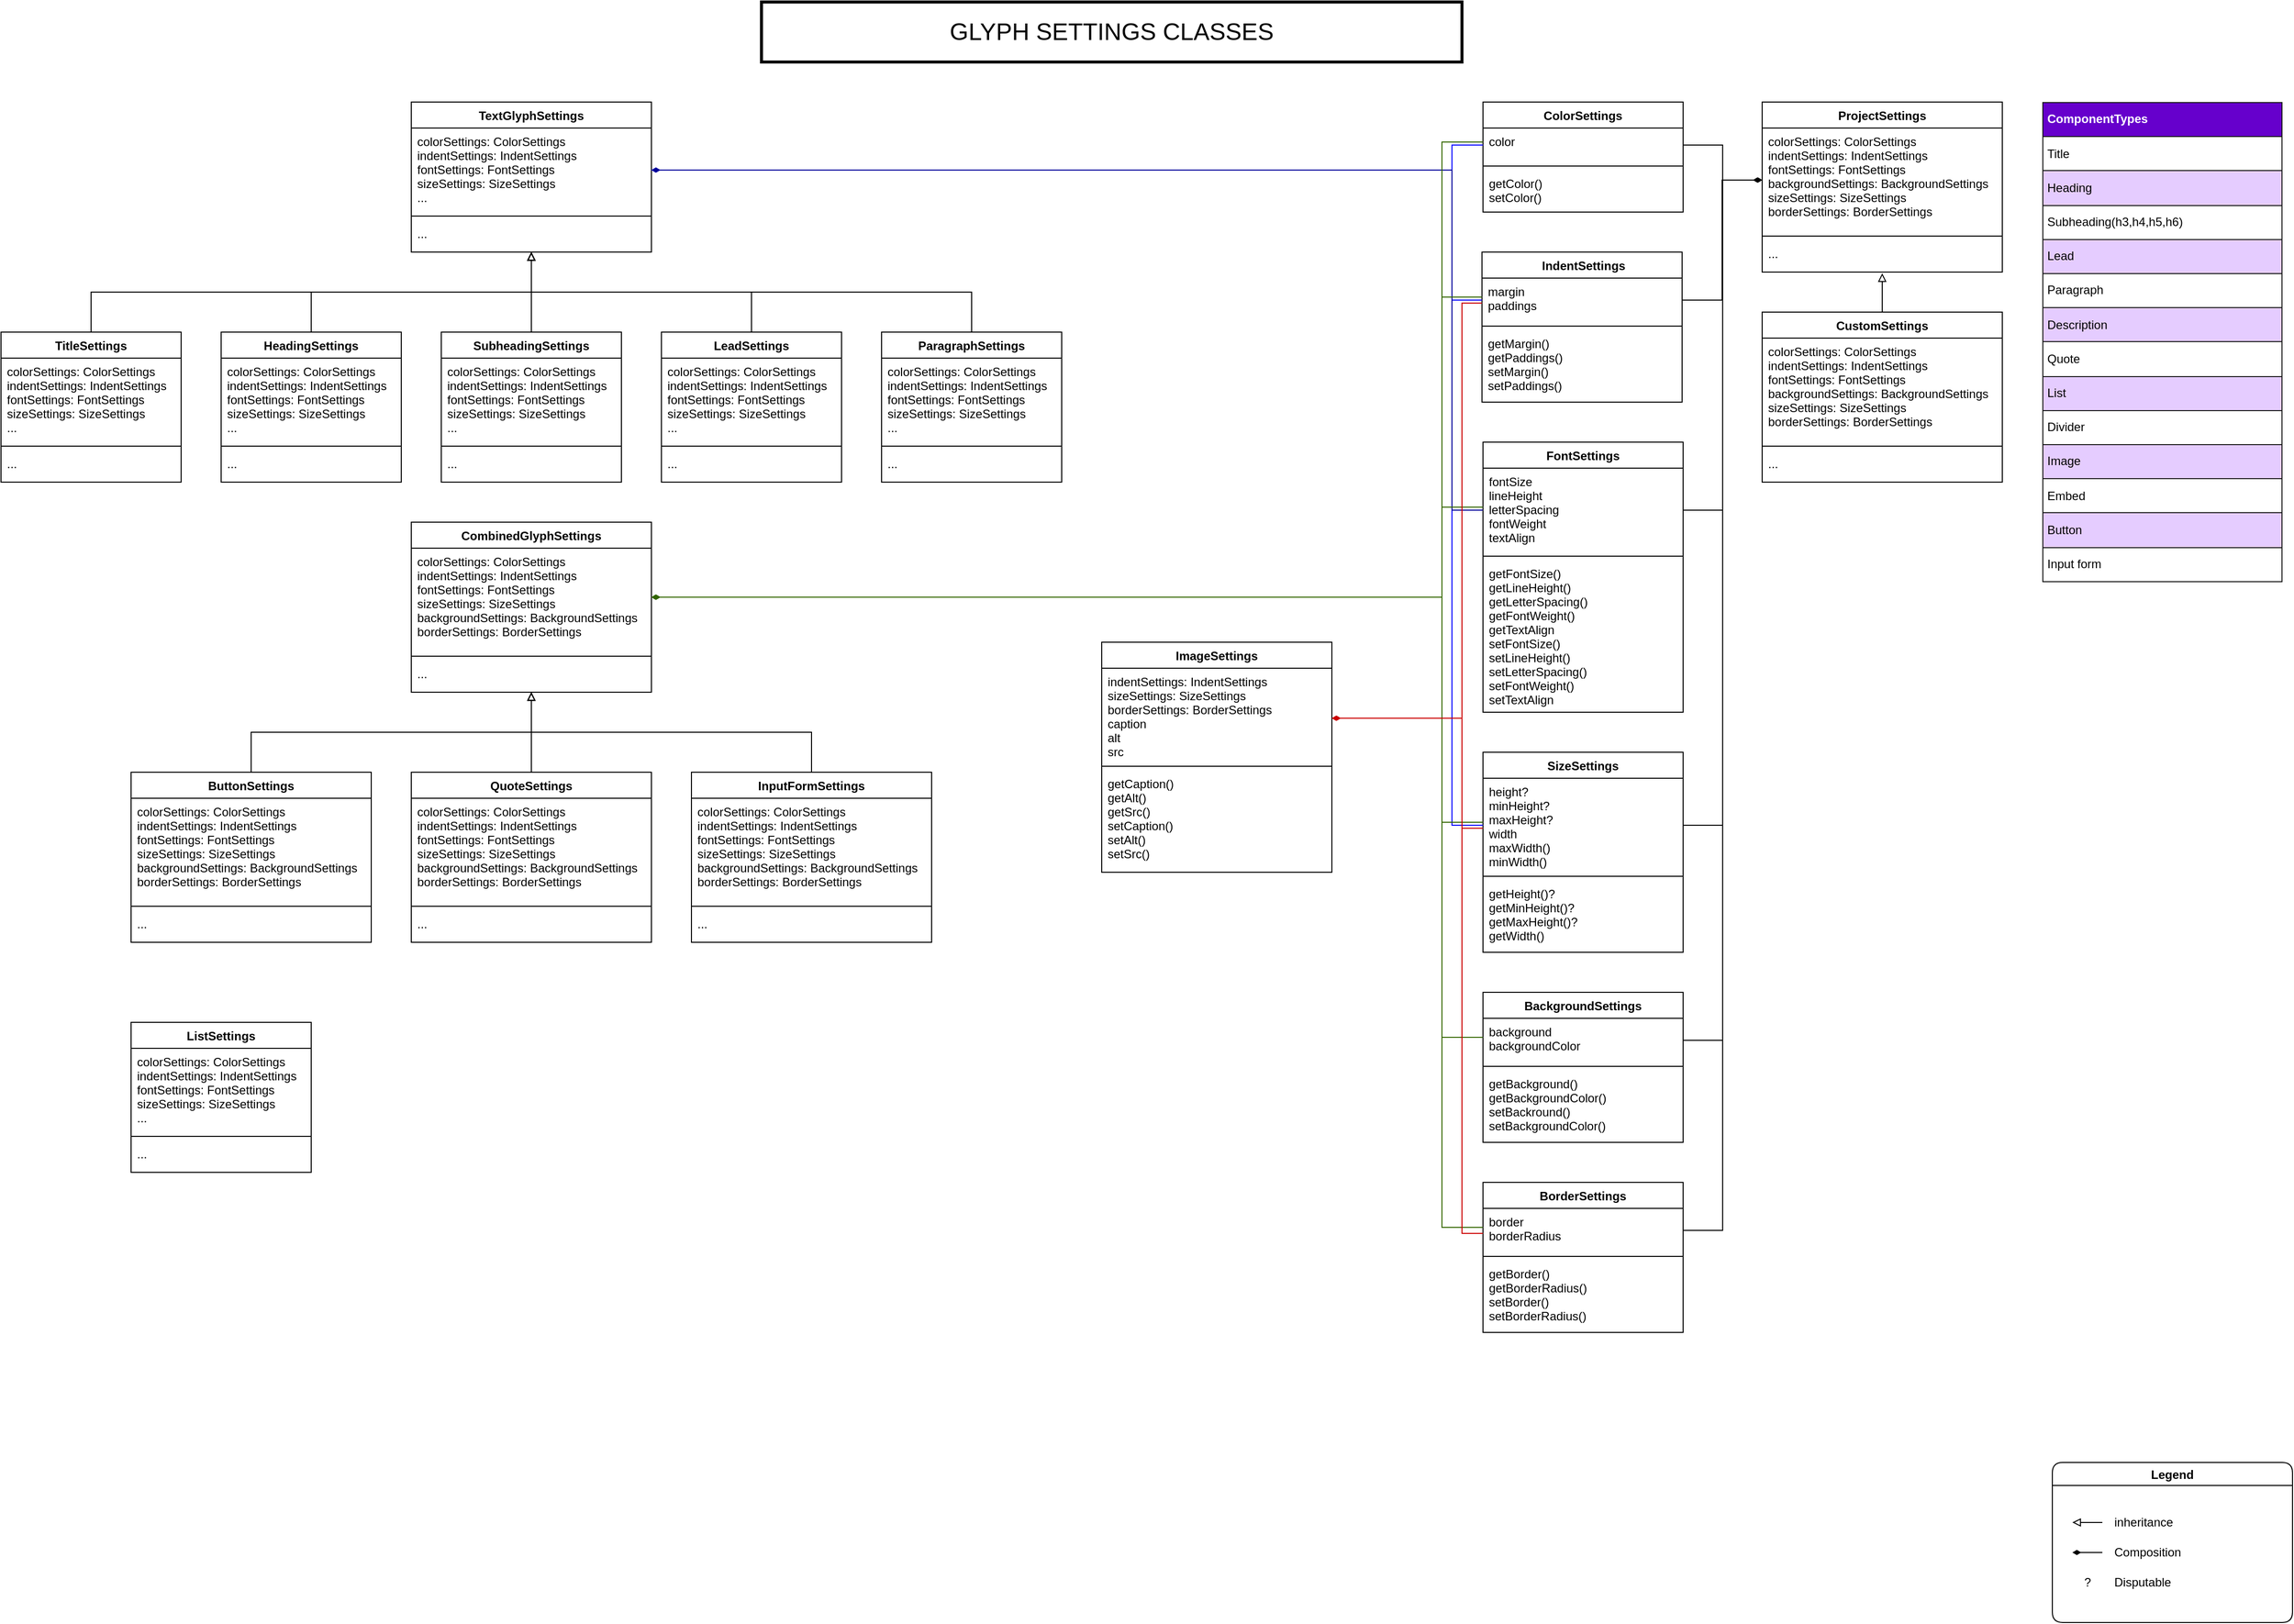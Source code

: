 <mxfile version="16.4.3" type="github" pages="2">
  <diagram id="UhGdTRR8SlhTP3d6VNUI" name="Page-1">
    <mxGraphModel dx="3169" dy="1764" grid="1" gridSize="10" guides="1" tooltips="1" connect="1" arrows="1" fold="1" page="1" pageScale="1" pageWidth="2336" pageHeight="1654" background="none" math="0" shadow="0">
      <root>
        <mxCell id="0" />
        <mxCell id="1" parent="0" />
        <mxCell id="RT_vrtGyYzo0KyHQsd38-3" value=" IndentSettings" style="swimlane;fontStyle=1;align=center;verticalAlign=top;childLayout=stackLayout;horizontal=1;startSize=26;horizontalStack=0;resizeParent=1;resizeParentMax=0;resizeLast=0;collapsible=1;marginBottom=0;" parent="1" vertex="1">
          <mxGeometry x="1510" y="270" width="200" height="150" as="geometry" />
        </mxCell>
        <mxCell id="RT_vrtGyYzo0KyHQsd38-4" value="margin &#xa;paddings" style="text;strokeColor=none;fillColor=none;align=left;verticalAlign=top;spacingLeft=4;spacingRight=4;overflow=hidden;rotatable=0;points=[[0,0.5],[1,0.5]];portConstraint=eastwest;fontStyle=0" parent="RT_vrtGyYzo0KyHQsd38-3" vertex="1">
          <mxGeometry y="26" width="200" height="44" as="geometry" />
        </mxCell>
        <mxCell id="RT_vrtGyYzo0KyHQsd38-5" value="" style="line;strokeWidth=1;fillColor=none;align=left;verticalAlign=middle;spacingTop=-1;spacingLeft=3;spacingRight=3;rotatable=0;labelPosition=right;points=[];portConstraint=eastwest;" parent="RT_vrtGyYzo0KyHQsd38-3" vertex="1">
          <mxGeometry y="70" width="200" height="8" as="geometry" />
        </mxCell>
        <mxCell id="RT_vrtGyYzo0KyHQsd38-6" value="getMargin()&#xa;getPaddings()&#xa;setMargin()&#xa;setPaddings()" style="text;strokeColor=none;fillColor=none;align=left;verticalAlign=top;spacingLeft=4;spacingRight=4;overflow=hidden;rotatable=0;points=[[0,0.5],[1,0.5]];portConstraint=eastwest;" parent="RT_vrtGyYzo0KyHQsd38-3" vertex="1">
          <mxGeometry y="78" width="200" height="72" as="geometry" />
        </mxCell>
        <mxCell id="RT_vrtGyYzo0KyHQsd38-8" value="FontSettings" style="swimlane;fontStyle=1;align=center;verticalAlign=top;childLayout=stackLayout;horizontal=1;startSize=26;horizontalStack=0;resizeParent=1;resizeParentMax=0;resizeLast=0;collapsible=1;marginBottom=0;" parent="1" vertex="1">
          <mxGeometry x="1511" y="460" width="200" height="270" as="geometry" />
        </mxCell>
        <mxCell id="RT_vrtGyYzo0KyHQsd38-9" value="fontSize&#xa;lineHeight&#xa;letterSpacing&#xa;fontWeight&#xa;textAlign&#xa;" style="text;strokeColor=none;fillColor=none;align=left;verticalAlign=top;spacingLeft=4;spacingRight=4;overflow=hidden;rotatable=0;points=[[0,0.5],[1,0.5]];portConstraint=eastwest;fontStyle=0" parent="RT_vrtGyYzo0KyHQsd38-8" vertex="1">
          <mxGeometry y="26" width="200" height="84" as="geometry" />
        </mxCell>
        <mxCell id="RT_vrtGyYzo0KyHQsd38-10" value="" style="line;strokeWidth=1;fillColor=none;align=left;verticalAlign=middle;spacingTop=-1;spacingLeft=3;spacingRight=3;rotatable=0;labelPosition=right;points=[];portConstraint=eastwest;" parent="RT_vrtGyYzo0KyHQsd38-8" vertex="1">
          <mxGeometry y="110" width="200" height="8" as="geometry" />
        </mxCell>
        <mxCell id="RT_vrtGyYzo0KyHQsd38-11" value="getFontSize()&#xa;getLineHeight()&#xa;getLetterSpacing()&#xa;getFontWeight()&#xa;getTextAlign&#xa;setFontSize()&#xa;setLineHeight()&#xa;setLetterSpacing()&#xa;setFontWeight()&#xa;setTextAlign&#xa;" style="text;strokeColor=none;fillColor=none;align=left;verticalAlign=top;spacingLeft=4;spacingRight=4;overflow=hidden;rotatable=0;points=[[0,0.5],[1,0.5]];portConstraint=eastwest;" parent="RT_vrtGyYzo0KyHQsd38-8" vertex="1">
          <mxGeometry y="118" width="200" height="152" as="geometry" />
        </mxCell>
        <mxCell id="RT_vrtGyYzo0KyHQsd38-13" value="BorderSettings" style="swimlane;fontStyle=1;align=center;verticalAlign=top;childLayout=stackLayout;horizontal=1;startSize=26;horizontalStack=0;resizeParent=1;resizeParentMax=0;resizeLast=0;collapsible=1;marginBottom=0;" parent="1" vertex="1">
          <mxGeometry x="1511" y="1200" width="200" height="150" as="geometry" />
        </mxCell>
        <mxCell id="RT_vrtGyYzo0KyHQsd38-14" value="border&#xa;borderRadius" style="text;strokeColor=none;fillColor=none;align=left;verticalAlign=top;spacingLeft=4;spacingRight=4;overflow=hidden;rotatable=0;points=[[0,0.5],[1,0.5]];portConstraint=eastwest;fontStyle=0" parent="RT_vrtGyYzo0KyHQsd38-13" vertex="1">
          <mxGeometry y="26" width="200" height="44" as="geometry" />
        </mxCell>
        <mxCell id="RT_vrtGyYzo0KyHQsd38-15" value="" style="line;strokeWidth=1;fillColor=none;align=left;verticalAlign=middle;spacingTop=-1;spacingLeft=3;spacingRight=3;rotatable=0;labelPosition=right;points=[];portConstraint=eastwest;" parent="RT_vrtGyYzo0KyHQsd38-13" vertex="1">
          <mxGeometry y="70" width="200" height="8" as="geometry" />
        </mxCell>
        <mxCell id="RT_vrtGyYzo0KyHQsd38-16" value="getBorder()&#xa;getBorderRadius()&#xa;setBorder()&#xa;setBorderRadius()&#xa;" style="text;strokeColor=none;fillColor=none;align=left;verticalAlign=top;spacingLeft=4;spacingRight=4;overflow=hidden;rotatable=0;points=[[0,0.5],[1,0.5]];portConstraint=eastwest;fontStyle=0" parent="RT_vrtGyYzo0KyHQsd38-13" vertex="1">
          <mxGeometry y="78" width="200" height="72" as="geometry" />
        </mxCell>
        <mxCell id="RT_vrtGyYzo0KyHQsd38-17" value="GLYPH SETTINGS CLASSES" style="text;html=1;align=center;verticalAlign=middle;whiteSpace=wrap;rounded=0;strokeWidth=3;fontSize=24;fillColor=default;strokeColor=default;" parent="1" vertex="1">
          <mxGeometry x="790" y="20" width="700" height="60" as="geometry" />
        </mxCell>
        <mxCell id="-qFf4FIXOs7EhInDFWWg-113" style="edgeStyle=orthogonalEdgeStyle;rounded=0;orthogonalLoop=1;jettySize=auto;html=1;entryX=0.5;entryY=0;entryDx=0;entryDy=0;startArrow=block;startFill=0;endArrow=none;endFill=0;strokeColor=#000000;" parent="1" source="RT_vrtGyYzo0KyHQsd38-18" target="-qFf4FIXOs7EhInDFWWg-105" edge="1">
          <mxGeometry relative="1" as="geometry">
            <Array as="points">
              <mxPoint x="560" y="750" />
              <mxPoint x="280" y="750" />
            </Array>
          </mxGeometry>
        </mxCell>
        <mxCell id="-qFf4FIXOs7EhInDFWWg-114" style="edgeStyle=orthogonalEdgeStyle;rounded=0;orthogonalLoop=1;jettySize=auto;html=1;entryX=0.5;entryY=0;entryDx=0;entryDy=0;startArrow=block;startFill=0;endArrow=none;endFill=0;strokeColor=#000000;" parent="1" source="RT_vrtGyYzo0KyHQsd38-18" target="-qFf4FIXOs7EhInDFWWg-109" edge="1">
          <mxGeometry relative="1" as="geometry">
            <Array as="points">
              <mxPoint x="560" y="780" />
            </Array>
          </mxGeometry>
        </mxCell>
        <mxCell id="-qFf4FIXOs7EhInDFWWg-126" style="edgeStyle=orthogonalEdgeStyle;rounded=0;orthogonalLoop=1;jettySize=auto;html=1;entryX=0.5;entryY=0;entryDx=0;entryDy=0;startArrow=block;startFill=0;endArrow=none;endFill=0;strokeColor=#000000;" parent="1" source="RT_vrtGyYzo0KyHQsd38-18" target="-qFf4FIXOs7EhInDFWWg-121" edge="1">
          <mxGeometry relative="1" as="geometry">
            <Array as="points">
              <mxPoint x="560" y="750" />
              <mxPoint x="840" y="750" />
            </Array>
          </mxGeometry>
        </mxCell>
        <mxCell id="RT_vrtGyYzo0KyHQsd38-18" value="CombinedGlyphSettings" style="swimlane;fontStyle=1;align=center;verticalAlign=top;childLayout=stackLayout;horizontal=1;startSize=26;horizontalStack=0;resizeParent=1;resizeParentMax=0;resizeLast=0;collapsible=1;marginBottom=0;" parent="1" vertex="1">
          <mxGeometry x="440" y="540" width="240" height="170" as="geometry" />
        </mxCell>
        <mxCell id="RT_vrtGyYzo0KyHQsd38-19" value="colorSettings: ColorSettings&#xa;indentSettings: IndentSettings&#xa;fontSettings: FontSettings&#xa;sizeSettings: SizeSettings&#xa;backgroundSettings: BackgroundSettings&#xa;borderSettings: BorderSettings" style="text;strokeColor=none;fillColor=none;align=left;verticalAlign=top;spacingLeft=4;spacingRight=4;overflow=hidden;rotatable=0;points=[[0,0.5],[1,0.5]];portConstraint=eastwest;fontStyle=0" parent="RT_vrtGyYzo0KyHQsd38-18" vertex="1">
          <mxGeometry y="26" width="240" height="104" as="geometry" />
        </mxCell>
        <mxCell id="RT_vrtGyYzo0KyHQsd38-20" value="" style="line;strokeWidth=1;fillColor=none;align=left;verticalAlign=middle;spacingTop=-1;spacingLeft=3;spacingRight=3;rotatable=0;labelPosition=right;points=[];portConstraint=eastwest;" parent="RT_vrtGyYzo0KyHQsd38-18" vertex="1">
          <mxGeometry y="130" width="240" height="8" as="geometry" />
        </mxCell>
        <mxCell id="RT_vrtGyYzo0KyHQsd38-21" value="..." style="text;strokeColor=none;fillColor=none;align=left;verticalAlign=top;spacingLeft=4;spacingRight=4;overflow=hidden;rotatable=0;points=[[0,0.5],[1,0.5]];portConstraint=eastwest;fontStyle=0" parent="RT_vrtGyYzo0KyHQsd38-18" vertex="1">
          <mxGeometry y="138" width="240" height="32" as="geometry" />
        </mxCell>
        <mxCell id="IYxpVepuhbEYIuZDDsvg-1" value="SizeSettings" style="swimlane;fontStyle=1;align=center;verticalAlign=top;childLayout=stackLayout;horizontal=1;startSize=26;horizontalStack=0;resizeParent=1;resizeParentMax=0;resizeLast=0;collapsible=1;marginBottom=0;" parent="1" vertex="1">
          <mxGeometry x="1511" y="770" width="200" height="200" as="geometry" />
        </mxCell>
        <mxCell id="IYxpVepuhbEYIuZDDsvg-2" value="height?&#xa;minHeight?&#xa;maxHeight?&#xa;width&#xa;maxWidth()&#xa;minWidth()" style="text;strokeColor=none;fillColor=none;align=left;verticalAlign=top;spacingLeft=4;spacingRight=4;overflow=hidden;rotatable=0;points=[[0,0.5],[1,0.5]];portConstraint=eastwest;fontStyle=0" parent="IYxpVepuhbEYIuZDDsvg-1" vertex="1">
          <mxGeometry y="26" width="200" height="94" as="geometry" />
        </mxCell>
        <mxCell id="IYxpVepuhbEYIuZDDsvg-3" value="" style="line;strokeWidth=1;fillColor=none;align=left;verticalAlign=middle;spacingTop=-1;spacingLeft=3;spacingRight=3;rotatable=0;labelPosition=right;points=[];portConstraint=eastwest;" parent="IYxpVepuhbEYIuZDDsvg-1" vertex="1">
          <mxGeometry y="120" width="200" height="8" as="geometry" />
        </mxCell>
        <mxCell id="IYxpVepuhbEYIuZDDsvg-4" value="getHeight()?&#xa;getMinHeight()?&#xa;getMaxHeight()?&#xa;getWidth()&#xa;" style="text;strokeColor=none;fillColor=none;align=left;verticalAlign=top;spacingLeft=4;spacingRight=4;overflow=hidden;rotatable=0;points=[[0,0.5],[1,0.5]];portConstraint=eastwest;" parent="IYxpVepuhbEYIuZDDsvg-1" vertex="1">
          <mxGeometry y="128" width="200" height="72" as="geometry" />
        </mxCell>
        <mxCell id="IYxpVepuhbEYIuZDDsvg-7" value="BackgroundSettings" style="swimlane;fontStyle=1;align=center;verticalAlign=top;childLayout=stackLayout;horizontal=1;startSize=26;horizontalStack=0;resizeParent=1;resizeParentMax=0;resizeLast=0;collapsible=1;marginBottom=0;" parent="1" vertex="1">
          <mxGeometry x="1511" y="1010" width="200" height="150" as="geometry" />
        </mxCell>
        <mxCell id="IYxpVepuhbEYIuZDDsvg-8" value="background&#xa;backgroundColor" style="text;strokeColor=none;fillColor=none;align=left;verticalAlign=top;spacingLeft=4;spacingRight=4;overflow=hidden;rotatable=0;points=[[0,0.5],[1,0.5]];portConstraint=eastwest;fontStyle=0" parent="IYxpVepuhbEYIuZDDsvg-7" vertex="1">
          <mxGeometry y="26" width="200" height="44" as="geometry" />
        </mxCell>
        <mxCell id="IYxpVepuhbEYIuZDDsvg-9" value="" style="line;strokeWidth=1;fillColor=none;align=left;verticalAlign=middle;spacingTop=-1;spacingLeft=3;spacingRight=3;rotatable=0;labelPosition=right;points=[];portConstraint=eastwest;" parent="IYxpVepuhbEYIuZDDsvg-7" vertex="1">
          <mxGeometry y="70" width="200" height="8" as="geometry" />
        </mxCell>
        <mxCell id="IYxpVepuhbEYIuZDDsvg-10" value="getBackground()&#xa;getBackgroundColor()&#xa;setBackround()&#xa;setBackgroundColor()" style="text;strokeColor=none;fillColor=none;align=left;verticalAlign=top;spacingLeft=4;spacingRight=4;overflow=hidden;rotatable=0;points=[[0,0.5],[1,0.5]];portConstraint=eastwest;fontStyle=0" parent="IYxpVepuhbEYIuZDDsvg-7" vertex="1">
          <mxGeometry y="78" width="200" height="72" as="geometry" />
        </mxCell>
        <mxCell id="-qFf4FIXOs7EhInDFWWg-87" style="edgeStyle=orthogonalEdgeStyle;rounded=0;orthogonalLoop=1;jettySize=auto;html=1;entryX=0.5;entryY=0;entryDx=0;entryDy=0;startArrow=block;startFill=0;endArrow=none;endFill=0;strokeColor=#000000;" parent="1" source="IYxpVepuhbEYIuZDDsvg-13" target="-qFf4FIXOs7EhInDFWWg-76" edge="1">
          <mxGeometry relative="1" as="geometry">
            <Array as="points">
              <mxPoint x="560" y="310" />
              <mxPoint x="120" y="310" />
            </Array>
          </mxGeometry>
        </mxCell>
        <mxCell id="-qFf4FIXOs7EhInDFWWg-94" style="edgeStyle=orthogonalEdgeStyle;rounded=0;orthogonalLoop=1;jettySize=auto;html=1;entryX=0.5;entryY=0;entryDx=0;entryDy=0;startArrow=block;startFill=0;endArrow=none;endFill=0;strokeColor=#000000;" parent="1" source="IYxpVepuhbEYIuZDDsvg-13" target="-qFf4FIXOs7EhInDFWWg-89" edge="1">
          <mxGeometry relative="1" as="geometry">
            <Array as="points">
              <mxPoint x="560" y="300" />
              <mxPoint x="560" y="300" />
            </Array>
          </mxGeometry>
        </mxCell>
        <mxCell id="-qFf4FIXOs7EhInDFWWg-99" style="edgeStyle=orthogonalEdgeStyle;rounded=0;orthogonalLoop=1;jettySize=auto;html=1;entryX=0.5;entryY=0;entryDx=0;entryDy=0;startArrow=block;startFill=0;endArrow=none;endFill=0;strokeColor=#000000;" parent="1" source="IYxpVepuhbEYIuZDDsvg-13" target="-qFf4FIXOs7EhInDFWWg-95" edge="1">
          <mxGeometry relative="1" as="geometry">
            <Array as="points">
              <mxPoint x="560" y="310" />
              <mxPoint x="780" y="310" />
            </Array>
          </mxGeometry>
        </mxCell>
        <mxCell id="-qFf4FIXOs7EhInDFWWg-104" style="edgeStyle=orthogonalEdgeStyle;rounded=0;orthogonalLoop=1;jettySize=auto;html=1;entryX=0.5;entryY=0;entryDx=0;entryDy=0;startArrow=block;startFill=0;endArrow=none;endFill=0;strokeColor=#000000;" parent="1" source="IYxpVepuhbEYIuZDDsvg-13" target="-qFf4FIXOs7EhInDFWWg-100" edge="1">
          <mxGeometry relative="1" as="geometry">
            <Array as="points">
              <mxPoint x="560" y="310" />
              <mxPoint x="1000" y="310" />
            </Array>
          </mxGeometry>
        </mxCell>
        <mxCell id="IYxpVepuhbEYIuZDDsvg-13" value="TextGlyphSettings" style="swimlane;fontStyle=1;align=center;verticalAlign=top;childLayout=stackLayout;horizontal=1;startSize=26;horizontalStack=0;resizeParent=1;resizeParentMax=0;resizeLast=0;collapsible=1;marginBottom=0;" parent="1" vertex="1">
          <mxGeometry x="440" y="120" width="240" height="150" as="geometry" />
        </mxCell>
        <mxCell id="IYxpVepuhbEYIuZDDsvg-14" value="colorSettings: ColorSettings&#xa;indentSettings: IndentSettings&#xa;fontSettings: FontSettings&#xa;sizeSettings: SizeSettings&#xa;..." style="text;strokeColor=none;fillColor=none;align=left;verticalAlign=top;spacingLeft=4;spacingRight=4;overflow=hidden;rotatable=0;points=[[0,0.5],[1,0.5]];portConstraint=eastwest;fontStyle=0" parent="IYxpVepuhbEYIuZDDsvg-13" vertex="1">
          <mxGeometry y="26" width="240" height="84" as="geometry" />
        </mxCell>
        <mxCell id="IYxpVepuhbEYIuZDDsvg-15" value="" style="line;strokeWidth=1;fillColor=none;align=left;verticalAlign=middle;spacingTop=-1;spacingLeft=3;spacingRight=3;rotatable=0;labelPosition=right;points=[];portConstraint=eastwest;" parent="IYxpVepuhbEYIuZDDsvg-13" vertex="1">
          <mxGeometry y="110" width="240" height="8" as="geometry" />
        </mxCell>
        <mxCell id="IYxpVepuhbEYIuZDDsvg-16" value="..." style="text;strokeColor=none;fillColor=none;align=left;verticalAlign=top;spacingLeft=4;spacingRight=4;overflow=hidden;rotatable=0;points=[[0,0.5],[1,0.5]];portConstraint=eastwest;fontStyle=0" parent="IYxpVepuhbEYIuZDDsvg-13" vertex="1">
          <mxGeometry y="118" width="240" height="32" as="geometry" />
        </mxCell>
        <mxCell id="-qFf4FIXOs7EhInDFWWg-1" value="ProjectSettings" style="swimlane;fontStyle=1;align=center;verticalAlign=top;childLayout=stackLayout;horizontal=1;startSize=26;horizontalStack=0;resizeParent=1;resizeParentMax=0;resizeLast=0;collapsible=1;marginBottom=0;" parent="1" vertex="1">
          <mxGeometry x="1790" y="120" width="240" height="170" as="geometry" />
        </mxCell>
        <mxCell id="-qFf4FIXOs7EhInDFWWg-2" value="colorSettings: ColorSettings&#xa;indentSettings: IndentSettings&#xa;fontSettings: FontSettings&#xa;backgroundSettings: BackgroundSettings&#xa;sizeSettings: SizeSettings&#xa;borderSettings: BorderSettings" style="text;strokeColor=none;fillColor=none;align=left;verticalAlign=top;spacingLeft=4;spacingRight=4;overflow=hidden;rotatable=0;points=[[0,0.5],[1,0.5]];portConstraint=eastwest;fontStyle=0" parent="-qFf4FIXOs7EhInDFWWg-1" vertex="1">
          <mxGeometry y="26" width="240" height="104" as="geometry" />
        </mxCell>
        <mxCell id="-qFf4FIXOs7EhInDFWWg-3" value="" style="line;strokeWidth=1;fillColor=none;align=left;verticalAlign=middle;spacingTop=-1;spacingLeft=3;spacingRight=3;rotatable=0;labelPosition=right;points=[];portConstraint=eastwest;" parent="-qFf4FIXOs7EhInDFWWg-1" vertex="1">
          <mxGeometry y="130" width="240" height="8" as="geometry" />
        </mxCell>
        <mxCell id="-qFf4FIXOs7EhInDFWWg-4" value="..." style="text;strokeColor=none;fillColor=none;align=left;verticalAlign=top;spacingLeft=4;spacingRight=4;overflow=hidden;rotatable=0;points=[[0,0.5],[1,0.5]];portConstraint=eastwest;" parent="-qFf4FIXOs7EhInDFWWg-1" vertex="1">
          <mxGeometry y="138" width="240" height="32" as="geometry" />
        </mxCell>
        <mxCell id="-qFf4FIXOs7EhInDFWWg-5" value="ColorSettings" style="swimlane;fontStyle=1;align=center;verticalAlign=top;childLayout=stackLayout;horizontal=1;startSize=26;horizontalStack=0;resizeParent=1;resizeParentMax=0;resizeLast=0;collapsible=1;marginBottom=0;" parent="1" vertex="1">
          <mxGeometry x="1511" y="120" width="200" height="110" as="geometry" />
        </mxCell>
        <mxCell id="-qFf4FIXOs7EhInDFWWg-6" value="color&#xa;" style="text;strokeColor=none;fillColor=none;align=left;verticalAlign=top;spacingLeft=4;spacingRight=4;overflow=hidden;rotatable=0;points=[[0,0.5],[1,0.5]];portConstraint=eastwest;fontStyle=0" parent="-qFf4FIXOs7EhInDFWWg-5" vertex="1">
          <mxGeometry y="26" width="200" height="34" as="geometry" />
        </mxCell>
        <mxCell id="-qFf4FIXOs7EhInDFWWg-7" value="" style="line;strokeWidth=1;fillColor=none;align=left;verticalAlign=middle;spacingTop=-1;spacingLeft=3;spacingRight=3;rotatable=0;labelPosition=right;points=[];portConstraint=eastwest;" parent="-qFf4FIXOs7EhInDFWWg-5" vertex="1">
          <mxGeometry y="60" width="200" height="8" as="geometry" />
        </mxCell>
        <mxCell id="-qFf4FIXOs7EhInDFWWg-8" value="getColor()&#xa;setColor()" style="text;strokeColor=none;fillColor=none;align=left;verticalAlign=top;spacingLeft=4;spacingRight=4;overflow=hidden;rotatable=0;points=[[0,0.5],[1,0.5]];portConstraint=eastwest;" parent="-qFf4FIXOs7EhInDFWWg-5" vertex="1">
          <mxGeometry y="68" width="200" height="42" as="geometry" />
        </mxCell>
        <mxCell id="-qFf4FIXOs7EhInDFWWg-17" style="edgeStyle=orthogonalEdgeStyle;rounded=0;orthogonalLoop=1;jettySize=auto;html=1;exitX=0.5;exitY=0;exitDx=0;exitDy=0;entryX=0.5;entryY=1.038;entryDx=0;entryDy=0;entryPerimeter=0;endArrow=block;endFill=0;" parent="1" source="-qFf4FIXOs7EhInDFWWg-13" target="-qFf4FIXOs7EhInDFWWg-4" edge="1">
          <mxGeometry relative="1" as="geometry" />
        </mxCell>
        <mxCell id="-qFf4FIXOs7EhInDFWWg-13" value="CustomSettings" style="swimlane;fontStyle=1;align=center;verticalAlign=top;childLayout=stackLayout;horizontal=1;startSize=26;horizontalStack=0;resizeParent=1;resizeParentMax=0;resizeLast=0;collapsible=1;marginBottom=0;" parent="1" vertex="1">
          <mxGeometry x="1790" y="330" width="240" height="170" as="geometry" />
        </mxCell>
        <mxCell id="-qFf4FIXOs7EhInDFWWg-14" value="colorSettings: ColorSettings&#xa;indentSettings: IndentSettings&#xa;fontSettings: FontSettings&#xa;backgroundSettings: BackgroundSettings&#xa;sizeSettings: SizeSettings&#xa;borderSettings: BorderSettings" style="text;strokeColor=none;fillColor=none;align=left;verticalAlign=top;spacingLeft=4;spacingRight=4;overflow=hidden;rotatable=0;points=[[0,0.5],[1,0.5]];portConstraint=eastwest;fontStyle=0" parent="-qFf4FIXOs7EhInDFWWg-13" vertex="1">
          <mxGeometry y="26" width="240" height="104" as="geometry" />
        </mxCell>
        <mxCell id="-qFf4FIXOs7EhInDFWWg-15" value="" style="line;strokeWidth=1;fillColor=none;align=left;verticalAlign=middle;spacingTop=-1;spacingLeft=3;spacingRight=3;rotatable=0;labelPosition=right;points=[];portConstraint=eastwest;" parent="-qFf4FIXOs7EhInDFWWg-13" vertex="1">
          <mxGeometry y="130" width="240" height="8" as="geometry" />
        </mxCell>
        <mxCell id="-qFf4FIXOs7EhInDFWWg-16" value="..." style="text;strokeColor=none;fillColor=none;align=left;verticalAlign=top;spacingLeft=4;spacingRight=4;overflow=hidden;rotatable=0;points=[[0,0.5],[1,0.5]];portConstraint=eastwest;" parent="-qFf4FIXOs7EhInDFWWg-13" vertex="1">
          <mxGeometry y="138" width="240" height="32" as="geometry" />
        </mxCell>
        <mxCell id="-qFf4FIXOs7EhInDFWWg-18" style="edgeStyle=orthogonalEdgeStyle;rounded=0;orthogonalLoop=1;jettySize=auto;html=1;exitX=1;exitY=0.5;exitDx=0;exitDy=0;entryX=0;entryY=0.5;entryDx=0;entryDy=0;endArrow=diamondThin;endFill=1;" parent="1" source="-qFf4FIXOs7EhInDFWWg-6" target="-qFf4FIXOs7EhInDFWWg-2" edge="1">
          <mxGeometry relative="1" as="geometry" />
        </mxCell>
        <mxCell id="-qFf4FIXOs7EhInDFWWg-19" style="edgeStyle=orthogonalEdgeStyle;rounded=0;orthogonalLoop=1;jettySize=auto;html=1;exitX=1;exitY=0.5;exitDx=0;exitDy=0;entryX=0;entryY=0.5;entryDx=0;entryDy=0;endArrow=diamondThin;endFill=1;" parent="1" source="RT_vrtGyYzo0KyHQsd38-4" target="-qFf4FIXOs7EhInDFWWg-2" edge="1">
          <mxGeometry relative="1" as="geometry" />
        </mxCell>
        <mxCell id="-qFf4FIXOs7EhInDFWWg-20" style="edgeStyle=orthogonalEdgeStyle;rounded=0;orthogonalLoop=1;jettySize=auto;html=1;exitX=1;exitY=0.5;exitDx=0;exitDy=0;entryX=0;entryY=0.5;entryDx=0;entryDy=0;endArrow=diamondThin;endFill=1;" parent="1" source="RT_vrtGyYzo0KyHQsd38-9" target="-qFf4FIXOs7EhInDFWWg-2" edge="1">
          <mxGeometry relative="1" as="geometry" />
        </mxCell>
        <mxCell id="-qFf4FIXOs7EhInDFWWg-21" style="edgeStyle=orthogonalEdgeStyle;rounded=0;orthogonalLoop=1;jettySize=auto;html=1;exitX=1;exitY=0.5;exitDx=0;exitDy=0;entryX=0;entryY=0.5;entryDx=0;entryDy=0;endArrow=diamondThin;endFill=1;" parent="1" source="IYxpVepuhbEYIuZDDsvg-8" target="-qFf4FIXOs7EhInDFWWg-2" edge="1">
          <mxGeometry relative="1" as="geometry" />
        </mxCell>
        <mxCell id="-qFf4FIXOs7EhInDFWWg-22" style="edgeStyle=orthogonalEdgeStyle;rounded=0;orthogonalLoop=1;jettySize=auto;html=1;exitX=1;exitY=0.5;exitDx=0;exitDy=0;endArrow=diamondThin;endFill=1;entryX=0;entryY=0.5;entryDx=0;entryDy=0;" parent="1" source="IYxpVepuhbEYIuZDDsvg-2" target="-qFf4FIXOs7EhInDFWWg-2" edge="1">
          <mxGeometry relative="1" as="geometry">
            <mxPoint x="1851" y="580" as="targetPoint" />
          </mxGeometry>
        </mxCell>
        <mxCell id="-qFf4FIXOs7EhInDFWWg-23" style="edgeStyle=orthogonalEdgeStyle;rounded=0;orthogonalLoop=1;jettySize=auto;html=1;exitX=1;exitY=0.5;exitDx=0;exitDy=0;endArrow=diamondThin;endFill=1;entryX=0;entryY=0.5;entryDx=0;entryDy=0;" parent="1" source="RT_vrtGyYzo0KyHQsd38-14" target="-qFf4FIXOs7EhInDFWWg-2" edge="1">
          <mxGeometry relative="1" as="geometry">
            <mxPoint x="1851" y="600" as="targetPoint" />
          </mxGeometry>
        </mxCell>
        <mxCell id="-qFf4FIXOs7EhInDFWWg-28" style="edgeStyle=orthogonalEdgeStyle;rounded=0;orthogonalLoop=1;jettySize=auto;html=1;exitX=0;exitY=0.5;exitDx=0;exitDy=0;entryX=1;entryY=0.5;entryDx=0;entryDy=0;endArrow=none;endFill=0;strokeColor=#0000FF;" parent="1" source="-qFf4FIXOs7EhInDFWWg-6" target="IYxpVepuhbEYIuZDDsvg-14" edge="1">
          <mxGeometry relative="1" as="geometry">
            <Array as="points">
              <mxPoint x="1480" y="163" />
              <mxPoint x="1480" y="188" />
            </Array>
          </mxGeometry>
        </mxCell>
        <mxCell id="-qFf4FIXOs7EhInDFWWg-35" style="edgeStyle=orthogonalEdgeStyle;rounded=0;orthogonalLoop=1;jettySize=auto;html=1;exitX=0;exitY=0.5;exitDx=0;exitDy=0;startArrow=none;startFill=0;endArrow=none;endFill=0;entryX=1;entryY=0.5;entryDx=0;entryDy=0;strokeColor=#0000FF;" parent="1" source="RT_vrtGyYzo0KyHQsd38-4" target="IYxpVepuhbEYIuZDDsvg-14" edge="1">
          <mxGeometry relative="1" as="geometry">
            <mxPoint x="920" y="210" as="targetPoint" />
            <Array as="points">
              <mxPoint x="1480" y="318" />
              <mxPoint x="1480" y="188" />
            </Array>
          </mxGeometry>
        </mxCell>
        <mxCell id="-qFf4FIXOs7EhInDFWWg-37" style="edgeStyle=orthogonalEdgeStyle;rounded=0;orthogonalLoop=1;jettySize=auto;html=1;startArrow=none;startFill=0;endArrow=diamondThin;endFill=1;entryX=1;entryY=0.5;entryDx=0;entryDy=0;exitX=0;exitY=0.5;exitDx=0;exitDy=0;strokeColor=#0000FF;" parent="1" source="IYxpVepuhbEYIuZDDsvg-2" target="IYxpVepuhbEYIuZDDsvg-14" edge="1">
          <mxGeometry relative="1" as="geometry">
            <mxPoint x="980" y="440.0" as="targetPoint" />
            <Array as="points">
              <mxPoint x="1480" y="843" />
              <mxPoint x="1480" y="188" />
            </Array>
          </mxGeometry>
        </mxCell>
        <mxCell id="-qFf4FIXOs7EhInDFWWg-59" value="&lt;table border=&quot;1&quot; width=&quot;100%&quot; cellpadding=&quot;4&quot; style=&quot;width: 100% ; height: 100% ; border-collapse: collapse ; border: 1px solid rgb(26 , 26 , 26)&quot;&gt;&lt;tbody&gt;&lt;tr style=&quot;background-color: rgb(167 , 201 , 66) ; color: rgb(255 , 255 , 255)&quot;&gt;&lt;th align=&quot;left&quot; style=&quot;background-color: rgb(102 , 0 , 204)&quot;&gt;ComponentTypes&lt;/th&gt;&lt;/tr&gt;&lt;tr&gt;&lt;td&gt;Title&lt;/td&gt;&lt;/tr&gt;&lt;tr style=&quot;background-color: rgb(234 , 242 , 211)&quot;&gt;&lt;td style=&quot;background-color: rgb(229 , 204 , 255)&quot;&gt;Heading&lt;/td&gt;&lt;/tr&gt;&lt;tr&gt;&lt;td&gt;Subheading(h3,h4,h5,h6)&lt;/td&gt;&lt;/tr&gt;&lt;tr style=&quot;background-color: rgb(234 , 242 , 211)&quot;&gt;&lt;td style=&quot;background-color: rgb(229 , 204 , 255)&quot;&gt;Lead&lt;/td&gt;&lt;/tr&gt;&lt;tr&gt;&lt;td style=&quot;border-collapse: collapse&quot;&gt;Paragraph&lt;br&gt;&lt;/td&gt;&lt;/tr&gt;&lt;tr&gt;&lt;td style=&quot;background-color: rgb(229 , 204 , 255) ; border-collapse: collapse&quot;&gt;&lt;span&gt;&lt;/span&gt;&lt;span&gt;&lt;/span&gt;&lt;span&gt;Description&lt;/span&gt;&lt;br&gt;&lt;/td&gt;&lt;/tr&gt;&lt;tr&gt;&lt;td&gt;&lt;span&gt;&lt;/span&gt;&lt;span&gt;&lt;/span&gt;&lt;span&gt;Quote&lt;/span&gt;&lt;br&gt;&lt;/td&gt;&lt;/tr&gt;&lt;tr&gt;&lt;td style=&quot;background-color: rgb(229 , 204 , 255)&quot;&gt;List&lt;br&gt;&lt;/td&gt;&lt;/tr&gt;&lt;tr&gt;&lt;td&gt;Divider&lt;br&gt;&lt;/td&gt;&lt;/tr&gt;&lt;tr&gt;&lt;td style=&quot;background-color: rgb(229 , 204 , 255)&quot;&gt;Image&lt;br&gt;&lt;/td&gt;&lt;/tr&gt;&lt;tr&gt;&lt;td&gt;Embed&lt;br&gt;&lt;/td&gt;&lt;/tr&gt;&lt;tr&gt;&lt;td style=&quot;background-color: rgb(229 , 204 , 255)&quot;&gt;Button&lt;br&gt;&lt;/td&gt;&lt;/tr&gt;&lt;tr&gt;&lt;td&gt;Input form&lt;br&gt;&lt;/td&gt;&lt;/tr&gt;&lt;/tbody&gt;&lt;/table&gt;" style="text;html=1;overflow=fill;rounded=0;fillColor=default;gradientColor=none;" parent="1" vertex="1">
          <mxGeometry x="2070" y="120" width="240" height="480" as="geometry" />
        </mxCell>
        <mxCell id="-qFf4FIXOs7EhInDFWWg-72" value="HeadingSettings" style="swimlane;fontStyle=1;align=center;verticalAlign=top;childLayout=stackLayout;horizontal=1;startSize=26;horizontalStack=0;resizeParent=1;resizeParentMax=0;resizeLast=0;collapsible=1;marginBottom=0;" parent="1" vertex="1">
          <mxGeometry x="250" y="350" width="180" height="150" as="geometry" />
        </mxCell>
        <mxCell id="-qFf4FIXOs7EhInDFWWg-73" value="colorSettings: ColorSettings&#xa;indentSettings: IndentSettings&#xa;fontSettings: FontSettings&#xa;sizeSettings: SizeSettings&#xa;..." style="text;strokeColor=none;fillColor=none;align=left;verticalAlign=top;spacingLeft=4;spacingRight=4;overflow=hidden;rotatable=0;points=[[0,0.5],[1,0.5]];portConstraint=eastwest;fontStyle=0" parent="-qFf4FIXOs7EhInDFWWg-72" vertex="1">
          <mxGeometry y="26" width="180" height="84" as="geometry" />
        </mxCell>
        <mxCell id="-qFf4FIXOs7EhInDFWWg-74" value="" style="line;strokeWidth=1;fillColor=none;align=left;verticalAlign=middle;spacingTop=-1;spacingLeft=3;spacingRight=3;rotatable=0;labelPosition=right;points=[];portConstraint=eastwest;" parent="-qFf4FIXOs7EhInDFWWg-72" vertex="1">
          <mxGeometry y="110" width="180" height="8" as="geometry" />
        </mxCell>
        <mxCell id="-qFf4FIXOs7EhInDFWWg-75" value="..." style="text;strokeColor=none;fillColor=none;align=left;verticalAlign=top;spacingLeft=4;spacingRight=4;overflow=hidden;rotatable=0;points=[[0,0.5],[1,0.5]];portConstraint=eastwest;fontStyle=0" parent="-qFf4FIXOs7EhInDFWWg-72" vertex="1">
          <mxGeometry y="118" width="180" height="32" as="geometry" />
        </mxCell>
        <mxCell id="-qFf4FIXOs7EhInDFWWg-76" value="TitleSettings" style="swimlane;fontStyle=1;align=center;verticalAlign=top;childLayout=stackLayout;horizontal=1;startSize=26;horizontalStack=0;resizeParent=1;resizeParentMax=0;resizeLast=0;collapsible=1;marginBottom=0;" parent="1" vertex="1">
          <mxGeometry x="30" y="350" width="180" height="150" as="geometry" />
        </mxCell>
        <mxCell id="-qFf4FIXOs7EhInDFWWg-77" value="colorSettings: ColorSettings&#xa;indentSettings: IndentSettings&#xa;fontSettings: FontSettings&#xa;sizeSettings: SizeSettings&#xa;..." style="text;strokeColor=none;fillColor=none;align=left;verticalAlign=top;spacingLeft=4;spacingRight=4;overflow=hidden;rotatable=0;points=[[0,0.5],[1,0.5]];portConstraint=eastwest;fontStyle=0" parent="-qFf4FIXOs7EhInDFWWg-76" vertex="1">
          <mxGeometry y="26" width="180" height="84" as="geometry" />
        </mxCell>
        <mxCell id="-qFf4FIXOs7EhInDFWWg-78" value="" style="line;strokeWidth=1;fillColor=none;align=left;verticalAlign=middle;spacingTop=-1;spacingLeft=3;spacingRight=3;rotatable=0;labelPosition=right;points=[];portConstraint=eastwest;" parent="-qFf4FIXOs7EhInDFWWg-76" vertex="1">
          <mxGeometry y="110" width="180" height="8" as="geometry" />
        </mxCell>
        <mxCell id="-qFf4FIXOs7EhInDFWWg-79" value="..." style="text;strokeColor=none;fillColor=none;align=left;verticalAlign=top;spacingLeft=4;spacingRight=4;overflow=hidden;rotatable=0;points=[[0,0.5],[1,0.5]];portConstraint=eastwest;fontStyle=0" parent="-qFf4FIXOs7EhInDFWWg-76" vertex="1">
          <mxGeometry y="118" width="180" height="32" as="geometry" />
        </mxCell>
        <mxCell id="-qFf4FIXOs7EhInDFWWg-85" style="edgeStyle=orthogonalEdgeStyle;rounded=0;orthogonalLoop=1;jettySize=auto;html=1;entryX=0.5;entryY=0;entryDx=0;entryDy=0;startArrow=block;startFill=0;endArrow=none;endFill=0;strokeColor=#000000;" parent="1" source="IYxpVepuhbEYIuZDDsvg-13" target="-qFf4FIXOs7EhInDFWWg-72" edge="1">
          <mxGeometry relative="1" as="geometry">
            <Array as="points">
              <mxPoint x="560" y="310" />
              <mxPoint x="340" y="310" />
            </Array>
          </mxGeometry>
        </mxCell>
        <mxCell id="-qFf4FIXOs7EhInDFWWg-89" value="SubheadingSettings" style="swimlane;fontStyle=1;align=center;verticalAlign=top;childLayout=stackLayout;horizontal=1;startSize=26;horizontalStack=0;resizeParent=1;resizeParentMax=0;resizeLast=0;collapsible=1;marginBottom=0;" parent="1" vertex="1">
          <mxGeometry x="470" y="350" width="180" height="150" as="geometry" />
        </mxCell>
        <mxCell id="-qFf4FIXOs7EhInDFWWg-90" value="colorSettings: ColorSettings&#xa;indentSettings: IndentSettings&#xa;fontSettings: FontSettings&#xa;sizeSettings: SizeSettings&#xa;..." style="text;strokeColor=none;fillColor=none;align=left;verticalAlign=top;spacingLeft=4;spacingRight=4;overflow=hidden;rotatable=0;points=[[0,0.5],[1,0.5]];portConstraint=eastwest;fontStyle=0" parent="-qFf4FIXOs7EhInDFWWg-89" vertex="1">
          <mxGeometry y="26" width="180" height="84" as="geometry" />
        </mxCell>
        <mxCell id="-qFf4FIXOs7EhInDFWWg-91" value="" style="line;strokeWidth=1;fillColor=none;align=left;verticalAlign=middle;spacingTop=-1;spacingLeft=3;spacingRight=3;rotatable=0;labelPosition=right;points=[];portConstraint=eastwest;" parent="-qFf4FIXOs7EhInDFWWg-89" vertex="1">
          <mxGeometry y="110" width="180" height="8" as="geometry" />
        </mxCell>
        <mxCell id="-qFf4FIXOs7EhInDFWWg-92" value="..." style="text;strokeColor=none;fillColor=none;align=left;verticalAlign=top;spacingLeft=4;spacingRight=4;overflow=hidden;rotatable=0;points=[[0,0.5],[1,0.5]];portConstraint=eastwest;fontStyle=0" parent="-qFf4FIXOs7EhInDFWWg-89" vertex="1">
          <mxGeometry y="118" width="180" height="32" as="geometry" />
        </mxCell>
        <mxCell id="-qFf4FIXOs7EhInDFWWg-95" value="LeadSettings" style="swimlane;fontStyle=1;align=center;verticalAlign=top;childLayout=stackLayout;horizontal=1;startSize=26;horizontalStack=0;resizeParent=1;resizeParentMax=0;resizeLast=0;collapsible=1;marginBottom=0;" parent="1" vertex="1">
          <mxGeometry x="690" y="350" width="180" height="150" as="geometry" />
        </mxCell>
        <mxCell id="-qFf4FIXOs7EhInDFWWg-96" value="colorSettings: ColorSettings&#xa;indentSettings: IndentSettings&#xa;fontSettings: FontSettings&#xa;sizeSettings: SizeSettings&#xa;..." style="text;strokeColor=none;fillColor=none;align=left;verticalAlign=top;spacingLeft=4;spacingRight=4;overflow=hidden;rotatable=0;points=[[0,0.5],[1,0.5]];portConstraint=eastwest;fontStyle=0" parent="-qFf4FIXOs7EhInDFWWg-95" vertex="1">
          <mxGeometry y="26" width="180" height="84" as="geometry" />
        </mxCell>
        <mxCell id="-qFf4FIXOs7EhInDFWWg-97" value="" style="line;strokeWidth=1;fillColor=none;align=left;verticalAlign=middle;spacingTop=-1;spacingLeft=3;spacingRight=3;rotatable=0;labelPosition=right;points=[];portConstraint=eastwest;" parent="-qFf4FIXOs7EhInDFWWg-95" vertex="1">
          <mxGeometry y="110" width="180" height="8" as="geometry" />
        </mxCell>
        <mxCell id="-qFf4FIXOs7EhInDFWWg-98" value="..." style="text;strokeColor=none;fillColor=none;align=left;verticalAlign=top;spacingLeft=4;spacingRight=4;overflow=hidden;rotatable=0;points=[[0,0.5],[1,0.5]];portConstraint=eastwest;fontStyle=0" parent="-qFf4FIXOs7EhInDFWWg-95" vertex="1">
          <mxGeometry y="118" width="180" height="32" as="geometry" />
        </mxCell>
        <mxCell id="-qFf4FIXOs7EhInDFWWg-100" value="ParagraphSettings" style="swimlane;fontStyle=1;align=center;verticalAlign=top;childLayout=stackLayout;horizontal=1;startSize=26;horizontalStack=0;resizeParent=1;resizeParentMax=0;resizeLast=0;collapsible=1;marginBottom=0;" parent="1" vertex="1">
          <mxGeometry x="910" y="350" width="180" height="150" as="geometry" />
        </mxCell>
        <mxCell id="-qFf4FIXOs7EhInDFWWg-101" value="colorSettings: ColorSettings&#xa;indentSettings: IndentSettings&#xa;fontSettings: FontSettings&#xa;sizeSettings: SizeSettings&#xa;..." style="text;strokeColor=none;fillColor=none;align=left;verticalAlign=top;spacingLeft=4;spacingRight=4;overflow=hidden;rotatable=0;points=[[0,0.5],[1,0.5]];portConstraint=eastwest;fontStyle=0" parent="-qFf4FIXOs7EhInDFWWg-100" vertex="1">
          <mxGeometry y="26" width="180" height="84" as="geometry" />
        </mxCell>
        <mxCell id="-qFf4FIXOs7EhInDFWWg-102" value="" style="line;strokeWidth=1;fillColor=none;align=left;verticalAlign=middle;spacingTop=-1;spacingLeft=3;spacingRight=3;rotatable=0;labelPosition=right;points=[];portConstraint=eastwest;" parent="-qFf4FIXOs7EhInDFWWg-100" vertex="1">
          <mxGeometry y="110" width="180" height="8" as="geometry" />
        </mxCell>
        <mxCell id="-qFf4FIXOs7EhInDFWWg-103" value="..." style="text;strokeColor=none;fillColor=none;align=left;verticalAlign=top;spacingLeft=4;spacingRight=4;overflow=hidden;rotatable=0;points=[[0,0.5],[1,0.5]];portConstraint=eastwest;fontStyle=0" parent="-qFf4FIXOs7EhInDFWWg-100" vertex="1">
          <mxGeometry y="118" width="180" height="32" as="geometry" />
        </mxCell>
        <mxCell id="-qFf4FIXOs7EhInDFWWg-105" value="ButtonSettings" style="swimlane;fontStyle=1;align=center;verticalAlign=top;childLayout=stackLayout;horizontal=1;startSize=26;horizontalStack=0;resizeParent=1;resizeParentMax=0;resizeLast=0;collapsible=1;marginBottom=0;" parent="1" vertex="1">
          <mxGeometry x="160" y="790" width="240" height="170" as="geometry" />
        </mxCell>
        <mxCell id="-qFf4FIXOs7EhInDFWWg-106" value="colorSettings: ColorSettings&#xa;indentSettings: IndentSettings&#xa;fontSettings: FontSettings&#xa;sizeSettings: SizeSettings&#xa;backgroundSettings: BackgroundSettings&#xa;borderSettings: BorderSettings" style="text;strokeColor=none;fillColor=none;align=left;verticalAlign=top;spacingLeft=4;spacingRight=4;overflow=hidden;rotatable=0;points=[[0,0.5],[1,0.5]];portConstraint=eastwest;fontStyle=0" parent="-qFf4FIXOs7EhInDFWWg-105" vertex="1">
          <mxGeometry y="26" width="240" height="104" as="geometry" />
        </mxCell>
        <mxCell id="-qFf4FIXOs7EhInDFWWg-107" value="" style="line;strokeWidth=1;fillColor=none;align=left;verticalAlign=middle;spacingTop=-1;spacingLeft=3;spacingRight=3;rotatable=0;labelPosition=right;points=[];portConstraint=eastwest;" parent="-qFf4FIXOs7EhInDFWWg-105" vertex="1">
          <mxGeometry y="130" width="240" height="8" as="geometry" />
        </mxCell>
        <mxCell id="-qFf4FIXOs7EhInDFWWg-108" value="..." style="text;strokeColor=none;fillColor=none;align=left;verticalAlign=top;spacingLeft=4;spacingRight=4;overflow=hidden;rotatable=0;points=[[0,0.5],[1,0.5]];portConstraint=eastwest;fontStyle=0" parent="-qFf4FIXOs7EhInDFWWg-105" vertex="1">
          <mxGeometry y="138" width="240" height="32" as="geometry" />
        </mxCell>
        <mxCell id="-qFf4FIXOs7EhInDFWWg-109" value="QuoteSettings" style="swimlane;fontStyle=1;align=center;verticalAlign=top;childLayout=stackLayout;horizontal=1;startSize=26;horizontalStack=0;resizeParent=1;resizeParentMax=0;resizeLast=0;collapsible=1;marginBottom=0;" parent="1" vertex="1">
          <mxGeometry x="440" y="790" width="240" height="170" as="geometry" />
        </mxCell>
        <mxCell id="-qFf4FIXOs7EhInDFWWg-110" value="colorSettings: ColorSettings&#xa;indentSettings: IndentSettings&#xa;fontSettings: FontSettings&#xa;sizeSettings: SizeSettings&#xa;backgroundSettings: BackgroundSettings&#xa;borderSettings: BorderSettings" style="text;strokeColor=none;fillColor=none;align=left;verticalAlign=top;spacingLeft=4;spacingRight=4;overflow=hidden;rotatable=0;points=[[0,0.5],[1,0.5]];portConstraint=eastwest;fontStyle=0" parent="-qFf4FIXOs7EhInDFWWg-109" vertex="1">
          <mxGeometry y="26" width="240" height="104" as="geometry" />
        </mxCell>
        <mxCell id="-qFf4FIXOs7EhInDFWWg-111" value="" style="line;strokeWidth=1;fillColor=none;align=left;verticalAlign=middle;spacingTop=-1;spacingLeft=3;spacingRight=3;rotatable=0;labelPosition=right;points=[];portConstraint=eastwest;" parent="-qFf4FIXOs7EhInDFWWg-109" vertex="1">
          <mxGeometry y="130" width="240" height="8" as="geometry" />
        </mxCell>
        <mxCell id="-qFf4FIXOs7EhInDFWWg-112" value="..." style="text;strokeColor=none;fillColor=none;align=left;verticalAlign=top;spacingLeft=4;spacingRight=4;overflow=hidden;rotatable=0;points=[[0,0.5],[1,0.5]];portConstraint=eastwest;fontStyle=0" parent="-qFf4FIXOs7EhInDFWWg-109" vertex="1">
          <mxGeometry y="138" width="240" height="32" as="geometry" />
        </mxCell>
        <mxCell id="-qFf4FIXOs7EhInDFWWg-121" value="InputFormSettings" style="swimlane;fontStyle=1;align=center;verticalAlign=top;childLayout=stackLayout;horizontal=1;startSize=26;horizontalStack=0;resizeParent=1;resizeParentMax=0;resizeLast=0;collapsible=1;marginBottom=0;" parent="1" vertex="1">
          <mxGeometry x="720" y="790" width="240" height="170" as="geometry" />
        </mxCell>
        <mxCell id="-qFf4FIXOs7EhInDFWWg-122" value="colorSettings: ColorSettings&#xa;indentSettings: IndentSettings&#xa;fontSettings: FontSettings&#xa;sizeSettings: SizeSettings&#xa;backgroundSettings: BackgroundSettings&#xa;borderSettings: BorderSettings" style="text;strokeColor=none;fillColor=none;align=left;verticalAlign=top;spacingLeft=4;spacingRight=4;overflow=hidden;rotatable=0;points=[[0,0.5],[1,0.5]];portConstraint=eastwest;fontStyle=0" parent="-qFf4FIXOs7EhInDFWWg-121" vertex="1">
          <mxGeometry y="26" width="240" height="104" as="geometry" />
        </mxCell>
        <mxCell id="-qFf4FIXOs7EhInDFWWg-123" value="" style="line;strokeWidth=1;fillColor=none;align=left;verticalAlign=middle;spacingTop=-1;spacingLeft=3;spacingRight=3;rotatable=0;labelPosition=right;points=[];portConstraint=eastwest;" parent="-qFf4FIXOs7EhInDFWWg-121" vertex="1">
          <mxGeometry y="130" width="240" height="8" as="geometry" />
        </mxCell>
        <mxCell id="-qFf4FIXOs7EhInDFWWg-124" value="..." style="text;strokeColor=none;fillColor=none;align=left;verticalAlign=top;spacingLeft=4;spacingRight=4;overflow=hidden;rotatable=0;points=[[0,0.5],[1,0.5]];portConstraint=eastwest;fontStyle=0" parent="-qFf4FIXOs7EhInDFWWg-121" vertex="1">
          <mxGeometry y="138" width="240" height="32" as="geometry" />
        </mxCell>
        <mxCell id="z3bIk6jfsUBFybOqAAZT-3" value="Legend" style="swimlane;strokeColor=default;fillColor=#FFFFFF;rounded=1;" parent="1" vertex="1">
          <mxGeometry x="2080" y="1480" width="240" height="160" as="geometry" />
        </mxCell>
        <mxCell id="z3bIk6jfsUBFybOqAAZT-4" style="edgeStyle=orthogonalEdgeStyle;rounded=0;orthogonalLoop=1;jettySize=auto;html=1;endArrow=block;endFill=0;" parent="z3bIk6jfsUBFybOqAAZT-3" edge="1">
          <mxGeometry relative="1" as="geometry">
            <mxPoint x="20" y="60" as="targetPoint" />
            <mxPoint x="50" y="60" as="sourcePoint" />
          </mxGeometry>
        </mxCell>
        <mxCell id="z3bIk6jfsUBFybOqAAZT-6" value="inheritance" style="text;html=1;strokeColor=none;fillColor=none;align=left;verticalAlign=middle;whiteSpace=wrap;rounded=0;" parent="z3bIk6jfsUBFybOqAAZT-3" vertex="1">
          <mxGeometry x="60" y="50" width="90" height="20" as="geometry" />
        </mxCell>
        <mxCell id="z3bIk6jfsUBFybOqAAZT-7" style="edgeStyle=orthogonalEdgeStyle;rounded=0;orthogonalLoop=1;jettySize=auto;html=1;endArrow=diamondThin;endFill=1;" parent="z3bIk6jfsUBFybOqAAZT-3" edge="1">
          <mxGeometry relative="1" as="geometry">
            <mxPoint x="20" y="90" as="targetPoint" />
            <mxPoint x="50" y="90" as="sourcePoint" />
          </mxGeometry>
        </mxCell>
        <mxCell id="z3bIk6jfsUBFybOqAAZT-8" value="Composition" style="text;html=1;strokeColor=none;fillColor=none;align=left;verticalAlign=middle;whiteSpace=wrap;rounded=0;" parent="z3bIk6jfsUBFybOqAAZT-3" vertex="1">
          <mxGeometry x="60" y="80" width="90" height="20" as="geometry" />
        </mxCell>
        <mxCell id="z3bIk6jfsUBFybOqAAZT-26" value="Disputable" style="text;html=1;strokeColor=none;fillColor=none;align=left;verticalAlign=middle;whiteSpace=wrap;rounded=0;" parent="z3bIk6jfsUBFybOqAAZT-3" vertex="1">
          <mxGeometry x="60" y="110" width="90" height="20" as="geometry" />
        </mxCell>
        <mxCell id="z3bIk6jfsUBFybOqAAZT-29" value="?" style="text;html=1;strokeColor=none;fillColor=none;align=left;verticalAlign=middle;whiteSpace=wrap;rounded=0;" parent="z3bIk6jfsUBFybOqAAZT-3" vertex="1">
          <mxGeometry x="30" y="110" width="10" height="20" as="geometry" />
        </mxCell>
        <mxCell id="z3bIk6jfsUBFybOqAAZT-17" value="ImageSettings" style="swimlane;fontStyle=1;align=center;verticalAlign=top;childLayout=stackLayout;horizontal=1;startSize=26;horizontalStack=0;resizeParent=1;resizeParentMax=0;resizeLast=0;collapsible=1;marginBottom=0;" parent="1" vertex="1">
          <mxGeometry x="1130" y="660" width="230" height="230" as="geometry" />
        </mxCell>
        <mxCell id="z3bIk6jfsUBFybOqAAZT-18" value="indentSettings: IndentSettings&#xa;sizeSettings: SizeSettings&#xa;borderSettings: BorderSettings&#xa;caption&#xa;alt&#xa;src&#xa;" style="text;strokeColor=none;fillColor=none;align=left;verticalAlign=top;spacingLeft=4;spacingRight=4;overflow=hidden;rotatable=0;points=[[0,0.5],[1,0.5]];portConstraint=eastwest;fontStyle=0" parent="z3bIk6jfsUBFybOqAAZT-17" vertex="1">
          <mxGeometry y="26" width="230" height="94" as="geometry" />
        </mxCell>
        <mxCell id="z3bIk6jfsUBFybOqAAZT-19" value="" style="line;strokeWidth=1;fillColor=none;align=left;verticalAlign=middle;spacingTop=-1;spacingLeft=3;spacingRight=3;rotatable=0;labelPosition=right;points=[];portConstraint=eastwest;" parent="z3bIk6jfsUBFybOqAAZT-17" vertex="1">
          <mxGeometry y="120" width="230" height="8" as="geometry" />
        </mxCell>
        <mxCell id="z3bIk6jfsUBFybOqAAZT-20" value="getCaption()&#xa;getAlt()&#xa;getSrc()&#xa;setCaption()&#xa;setAlt()&#xa;setSrc()&#xa;&#xa;" style="text;strokeColor=none;fillColor=none;align=left;verticalAlign=top;spacingLeft=4;spacingRight=4;overflow=hidden;rotatable=0;points=[[0,0.5],[1,0.5]];portConstraint=eastwest;fontStyle=0" parent="z3bIk6jfsUBFybOqAAZT-17" vertex="1">
          <mxGeometry y="128" width="230" height="102" as="geometry" />
        </mxCell>
        <mxCell id="z3bIk6jfsUBFybOqAAZT-46" style="edgeStyle=orthogonalEdgeStyle;rounded=0;orthogonalLoop=1;jettySize=auto;html=1;exitX=0;exitY=0.5;exitDx=0;exitDy=0;entryX=1;entryY=0.5;entryDx=0;entryDy=0;endArrow=diamondThin;endFill=1;strokeColor=#000099;" parent="1" source="RT_vrtGyYzo0KyHQsd38-9" target="IYxpVepuhbEYIuZDDsvg-14" edge="1">
          <mxGeometry relative="1" as="geometry">
            <Array as="points">
              <mxPoint x="1480" y="528" />
              <mxPoint x="1480" y="188" />
            </Array>
          </mxGeometry>
        </mxCell>
        <mxCell id="z3bIk6jfsUBFybOqAAZT-47" value="ListSettings" style="swimlane;fontStyle=1;align=center;verticalAlign=top;childLayout=stackLayout;horizontal=1;startSize=26;horizontalStack=0;resizeParent=1;resizeParentMax=0;resizeLast=0;collapsible=1;marginBottom=0;" parent="1" vertex="1">
          <mxGeometry x="160" y="1040" width="180" height="150" as="geometry" />
        </mxCell>
        <mxCell id="z3bIk6jfsUBFybOqAAZT-48" value="colorSettings: ColorSettings&#xa;indentSettings: IndentSettings&#xa;fontSettings: FontSettings&#xa;sizeSettings: SizeSettings&#xa;..." style="text;strokeColor=none;fillColor=none;align=left;verticalAlign=top;spacingLeft=4;spacingRight=4;overflow=hidden;rotatable=0;points=[[0,0.5],[1,0.5]];portConstraint=eastwest;fontStyle=0" parent="z3bIk6jfsUBFybOqAAZT-47" vertex="1">
          <mxGeometry y="26" width="180" height="84" as="geometry" />
        </mxCell>
        <mxCell id="z3bIk6jfsUBFybOqAAZT-49" value="" style="line;strokeWidth=1;fillColor=none;align=left;verticalAlign=middle;spacingTop=-1;spacingLeft=3;spacingRight=3;rotatable=0;labelPosition=right;points=[];portConstraint=eastwest;" parent="z3bIk6jfsUBFybOqAAZT-47" vertex="1">
          <mxGeometry y="110" width="180" height="8" as="geometry" />
        </mxCell>
        <mxCell id="z3bIk6jfsUBFybOqAAZT-50" value="..." style="text;strokeColor=none;fillColor=none;align=left;verticalAlign=top;spacingLeft=4;spacingRight=4;overflow=hidden;rotatable=0;points=[[0,0.5],[1,0.5]];portConstraint=eastwest;fontStyle=0" parent="z3bIk6jfsUBFybOqAAZT-47" vertex="1">
          <mxGeometry y="118" width="180" height="32" as="geometry" />
        </mxCell>
        <mxCell id="z3bIk6jfsUBFybOqAAZT-53" style="edgeStyle=orthogonalEdgeStyle;rounded=0;orthogonalLoop=1;jettySize=auto;html=1;exitX=0;exitY=0.5;exitDx=0;exitDy=0;entryX=1;entryY=0.5;entryDx=0;entryDy=0;endArrow=diamondThin;endFill=1;strokeColor=#336600;" parent="1" edge="1">
          <mxGeometry relative="1" as="geometry">
            <mxPoint x="1511" y="160" as="sourcePoint" />
            <mxPoint x="680" y="615" as="targetPoint" />
            <Array as="points">
              <mxPoint x="1470" y="160" />
              <mxPoint x="1470" y="615" />
            </Array>
          </mxGeometry>
        </mxCell>
        <mxCell id="z3bIk6jfsUBFybOqAAZT-54" style="edgeStyle=orthogonalEdgeStyle;rounded=0;orthogonalLoop=1;jettySize=auto;html=1;exitX=0;exitY=0.5;exitDx=0;exitDy=0;entryX=1;entryY=0.5;entryDx=0;entryDy=0;endArrow=diamondThin;endFill=1;strokeColor=#336600;" parent="1" edge="1">
          <mxGeometry relative="1" as="geometry">
            <mxPoint x="1510" y="315" as="sourcePoint" />
            <mxPoint x="680" y="615" as="targetPoint" />
            <Array as="points">
              <mxPoint x="1470" y="315" />
              <mxPoint x="1470" y="615" />
            </Array>
          </mxGeometry>
        </mxCell>
        <mxCell id="z3bIk6jfsUBFybOqAAZT-55" style="edgeStyle=orthogonalEdgeStyle;rounded=0;orthogonalLoop=1;jettySize=auto;html=1;exitX=0;exitY=0.5;exitDx=0;exitDy=0;entryX=1;entryY=0.5;entryDx=0;entryDy=0;endArrow=diamondThin;endFill=1;strokeColor=#336600;" parent="1" edge="1">
          <mxGeometry relative="1" as="geometry">
            <mxPoint x="1511" y="525" as="sourcePoint" />
            <mxPoint x="680" y="615" as="targetPoint" />
            <Array as="points">
              <mxPoint x="1470" y="525" />
              <mxPoint x="1470" y="615" />
            </Array>
          </mxGeometry>
        </mxCell>
        <mxCell id="z3bIk6jfsUBFybOqAAZT-56" style="edgeStyle=orthogonalEdgeStyle;rounded=0;orthogonalLoop=1;jettySize=auto;html=1;exitX=0;exitY=0.5;exitDx=0;exitDy=0;entryX=1;entryY=0.5;entryDx=0;entryDy=0;endArrow=diamondThin;endFill=1;strokeColor=#336600;" parent="1" edge="1">
          <mxGeometry relative="1" as="geometry">
            <mxPoint x="1511" y="840" as="sourcePoint" />
            <mxPoint x="680" y="615" as="targetPoint" />
            <Array as="points">
              <mxPoint x="1470" y="840" />
              <mxPoint x="1470" y="615" />
            </Array>
          </mxGeometry>
        </mxCell>
        <mxCell id="z3bIk6jfsUBFybOqAAZT-57" style="edgeStyle=orthogonalEdgeStyle;rounded=0;orthogonalLoop=1;jettySize=auto;html=1;exitX=0;exitY=0.5;exitDx=0;exitDy=0;entryX=1;entryY=0.5;entryDx=0;entryDy=0;endArrow=diamondThin;endFill=1;strokeColor=#336600;" parent="1" edge="1">
          <mxGeometry relative="1" as="geometry">
            <mxPoint x="1511" y="1055.0" as="sourcePoint" />
            <mxPoint x="680" y="615.0" as="targetPoint" />
            <Array as="points">
              <mxPoint x="1470" y="1055" />
              <mxPoint x="1470" y="615" />
            </Array>
          </mxGeometry>
        </mxCell>
        <mxCell id="z3bIk6jfsUBFybOqAAZT-58" style="edgeStyle=orthogonalEdgeStyle;rounded=0;orthogonalLoop=1;jettySize=auto;html=1;exitX=0;exitY=0.5;exitDx=0;exitDy=0;entryX=1;entryY=0.5;entryDx=0;entryDy=0;endArrow=diamondThin;endFill=1;strokeColor=#336600;" parent="1" edge="1">
          <mxGeometry relative="1" as="geometry">
            <mxPoint x="1511" y="1245.0" as="sourcePoint" />
            <mxPoint x="680" y="615.0" as="targetPoint" />
            <Array as="points">
              <mxPoint x="1470" y="1245" />
              <mxPoint x="1470" y="615" />
            </Array>
          </mxGeometry>
        </mxCell>
        <mxCell id="z3bIk6jfsUBFybOqAAZT-60" style="edgeStyle=orthogonalEdgeStyle;rounded=0;orthogonalLoop=1;jettySize=auto;html=1;exitX=0;exitY=0.5;exitDx=0;exitDy=0;entryX=1;entryY=0.5;entryDx=0;entryDy=0;endArrow=diamondThin;endFill=1;strokeColor=#CC0000;" parent="1" edge="1">
          <mxGeometry relative="1" as="geometry">
            <mxPoint x="1510.0" y="321" as="sourcePoint" />
            <mxPoint x="1360.0" y="736.0" as="targetPoint" />
            <Array as="points">
              <mxPoint x="1490" y="321" />
              <mxPoint x="1490" y="736" />
            </Array>
          </mxGeometry>
        </mxCell>
        <mxCell id="z3bIk6jfsUBFybOqAAZT-61" style="edgeStyle=orthogonalEdgeStyle;rounded=0;orthogonalLoop=1;jettySize=auto;html=1;exitX=0;exitY=0.5;exitDx=0;exitDy=0;entryX=1;entryY=0.5;entryDx=0;entryDy=0;endArrow=diamondThin;endFill=1;strokeColor=#CC0000;" parent="1" edge="1">
          <mxGeometry relative="1" as="geometry">
            <mxPoint x="1511" y="846.0" as="sourcePoint" />
            <mxPoint x="1360.0" y="736.0" as="targetPoint" />
            <Array as="points">
              <mxPoint x="1490" y="846" />
              <mxPoint x="1490" y="736" />
            </Array>
          </mxGeometry>
        </mxCell>
        <mxCell id="z3bIk6jfsUBFybOqAAZT-62" style="edgeStyle=orthogonalEdgeStyle;rounded=0;orthogonalLoop=1;jettySize=auto;html=1;exitX=0;exitY=0.5;exitDx=0;exitDy=0;entryX=1;entryY=0.5;entryDx=0;entryDy=0;endArrow=diamondThin;endFill=1;strokeColor=#CC0000;" parent="1" edge="1">
          <mxGeometry relative="1" as="geometry">
            <mxPoint x="1511" y="1251.0" as="sourcePoint" />
            <mxPoint x="1360.0" y="736.0" as="targetPoint" />
            <Array as="points">
              <mxPoint x="1490" y="1251" />
              <mxPoint x="1490" y="736" />
            </Array>
          </mxGeometry>
        </mxCell>
      </root>
    </mxGraphModel>
  </diagram>
  <diagram id="FHMbdmkkFot3UWwouYJi" name="Page-2">
    <mxGraphModel dx="1426" dy="794" grid="1" gridSize="10" guides="1" tooltips="1" connect="1" arrows="1" fold="1" page="1" pageScale="1" pageWidth="2336" pageHeight="1654" math="0" shadow="0">
      <root>
        <mxCell id="iU_vUS6yTW0z1925olYI-0" />
        <mxCell id="iU_vUS6yTW0z1925olYI-1" parent="iU_vUS6yTW0z1925olYI-0" />
        <mxCell id="dXkrXG4-lN16qhWQqTOA-8" value="DefaultGlyphSetting" style="swimlane;fontStyle=1;align=center;verticalAlign=top;childLayout=stackLayout;horizontal=1;startSize=26;horizontalStack=0;resizeParent=1;resizeParentMax=0;resizeLast=0;collapsible=1;marginBottom=0;" vertex="1" parent="iU_vUS6yTW0z1925olYI-1">
          <mxGeometry x="80" y="200" width="240" height="160" as="geometry" />
        </mxCell>
        <mxCell id="dXkrXG4-lN16qhWQqTOA-9" value="- fontSettings&#xa;- color : { hue, saturation, brightness}&#xa;- paddings&#xa;- margin&#xa;- width" style="text;strokeColor=none;fillColor=none;align=left;verticalAlign=top;spacingLeft=4;spacingRight=4;overflow=hidden;rotatable=0;points=[[0,0.5],[1,0.5]];portConstraint=eastwest;fontStyle=0" vertex="1" parent="dXkrXG4-lN16qhWQqTOA-8">
          <mxGeometry y="26" width="240" height="94" as="geometry" />
        </mxCell>
        <mxCell id="dXkrXG4-lN16qhWQqTOA-10" value="" style="line;strokeWidth=1;fillColor=none;align=left;verticalAlign=middle;spacingTop=-1;spacingLeft=3;spacingRight=3;rotatable=0;labelPosition=right;points=[];portConstraint=eastwest;" vertex="1" parent="dXkrXG4-lN16qhWQqTOA-8">
          <mxGeometry y="120" width="240" height="8" as="geometry" />
        </mxCell>
        <mxCell id="dXkrXG4-lN16qhWQqTOA-11" value="..." style="text;strokeColor=none;fillColor=none;align=left;verticalAlign=top;spacingLeft=4;spacingRight=4;overflow=hidden;rotatable=0;points=[[0,0.5],[1,0.5]];portConstraint=eastwest;fontStyle=0" vertex="1" parent="dXkrXG4-lN16qhWQqTOA-8">
          <mxGeometry y="128" width="240" height="32" as="geometry" />
        </mxCell>
        <mxCell id="cjnB5EUxn2W2gF_GAcIW-17" value="color" style="edgeStyle=orthogonalEdgeStyle;rounded=0;orthogonalLoop=1;jettySize=auto;html=1;entryX=1;entryY=0.5;entryDx=0;entryDy=0;endArrow=none;endFill=0;" edge="1" parent="iU_vUS6yTW0z1925olYI-1" source="cjnB5EUxn2W2gF_GAcIW-0" target="cjnB5EUxn2W2gF_GAcIW-5">
          <mxGeometry y="-18" relative="1" as="geometry">
            <mxPoint as="offset" />
          </mxGeometry>
        </mxCell>
        <mxCell id="cjnB5EUxn2W2gF_GAcIW-0" value="ProjectSettings" style="swimlane;fontStyle=1;align=center;verticalAlign=top;childLayout=stackLayout;horizontal=1;startSize=26;horizontalStack=0;resizeParent=1;resizeParentMax=0;resizeLast=0;collapsible=1;marginBottom=0;" vertex="1" parent="iU_vUS6yTW0z1925olYI-1">
          <mxGeometry x="720" y="298" width="240" height="200" as="geometry" />
        </mxCell>
        <mxCell id="cjnB5EUxn2W2gF_GAcIW-1" value="- projectFontSize&#xa;- projectHeadingFontFamily&#xa;- projectParagraphFontFamily&#xa;- projectFontColor&#xa;- color : { hue, saturation, brightness}&#xa;- lightColor : { hue, saturation, brightness}&#xa;- darkColor : { hue, saturation, brightness}&#xa;- brightColor : { hue, saturation, brightness}" style="text;strokeColor=none;fillColor=none;align=left;verticalAlign=top;spacingLeft=4;spacingRight=4;overflow=hidden;rotatable=0;points=[[0,0.5],[1,0.5]];portConstraint=eastwest;fontStyle=0" vertex="1" parent="cjnB5EUxn2W2gF_GAcIW-0">
          <mxGeometry y="26" width="240" height="134" as="geometry" />
        </mxCell>
        <mxCell id="cjnB5EUxn2W2gF_GAcIW-2" value="" style="line;strokeWidth=1;fillColor=none;align=left;verticalAlign=middle;spacingTop=-1;spacingLeft=3;spacingRight=3;rotatable=0;labelPosition=right;points=[];portConstraint=eastwest;" vertex="1" parent="cjnB5EUxn2W2gF_GAcIW-0">
          <mxGeometry y="160" width="240" height="8" as="geometry" />
        </mxCell>
        <mxCell id="cjnB5EUxn2W2gF_GAcIW-3" value="..." style="text;strokeColor=none;fillColor=none;align=left;verticalAlign=top;spacingLeft=4;spacingRight=4;overflow=hidden;rotatable=0;points=[[0,0.5],[1,0.5]];portConstraint=eastwest;fontStyle=0" vertex="1" parent="cjnB5EUxn2W2gF_GAcIW-0">
          <mxGeometry y="168" width="240" height="32" as="geometry" />
        </mxCell>
        <mxCell id="cjnB5EUxn2W2gF_GAcIW-28" style="edgeStyle=orthogonalEdgeStyle;rounded=0;orthogonalLoop=1;jettySize=auto;html=1;entryX=0.5;entryY=0;entryDx=0;entryDy=0;endArrow=none;endFill=0;startArrow=open;startFill=0;" edge="1" parent="iU_vUS6yTW0z1925olYI-1" source="cjnB5EUxn2W2gF_GAcIW-4" target="cjnB5EUxn2W2gF_GAcIW-22">
          <mxGeometry relative="1" as="geometry" />
        </mxCell>
        <mxCell id="cjnB5EUxn2W2gF_GAcIW-4" value="StyleStrategy" style="swimlane;fontStyle=1;align=center;verticalAlign=top;childLayout=stackLayout;horizontal=1;startSize=26;horizontalStack=0;resizeParent=1;resizeParentMax=0;resizeLast=0;collapsible=1;marginBottom=0;" vertex="1" parent="iU_vUS6yTW0z1925olYI-1">
          <mxGeometry x="400" y="300" width="240" height="240" as="geometry" />
        </mxCell>
        <mxCell id="cjnB5EUxn2W2gF_GAcIW-5" value="- fontSettings&#xa;- color : { hue, saturation, brightness}&#xa;- lightColor : { hue, saturation, brightness}&#xa;- darkColor : { hue, saturation, brightness}&#xa;- brightColor : { hue, saturation, brightness}&#xa;- paddings&#xa;- margin&#xa;- width" style="text;strokeColor=none;fillColor=none;align=left;verticalAlign=top;spacingLeft=4;spacingRight=4;overflow=hidden;rotatable=0;points=[[0,0.5],[1,0.5]];portConstraint=eastwest;fontStyle=0" vertex="1" parent="cjnB5EUxn2W2gF_GAcIW-4">
          <mxGeometry y="26" width="240" height="144" as="geometry" />
        </mxCell>
        <mxCell id="cjnB5EUxn2W2gF_GAcIW-6" value="" style="line;strokeWidth=1;fillColor=none;align=left;verticalAlign=middle;spacingTop=-1;spacingLeft=3;spacingRight=3;rotatable=0;labelPosition=right;points=[];portConstraint=eastwest;" vertex="1" parent="cjnB5EUxn2W2gF_GAcIW-4">
          <mxGeometry y="170" width="240" height="8" as="geometry" />
        </mxCell>
        <mxCell id="cjnB5EUxn2W2gF_GAcIW-7" value="- paddingCalculation(fontSettings)&#xa;- marginCalculation( sibling, parent)&#xa;- colorSetCalculation(in color, out)" style="text;strokeColor=none;fillColor=none;align=left;verticalAlign=top;spacingLeft=4;spacingRight=4;overflow=hidden;rotatable=0;points=[[0,0.5],[1,0.5]];portConstraint=eastwest;fontStyle=0" vertex="1" parent="cjnB5EUxn2W2gF_GAcIW-4">
          <mxGeometry y="178" width="240" height="62" as="geometry" />
        </mxCell>
        <mxCell id="cjnB5EUxn2W2gF_GAcIW-11" value="CustomSetting" style="swimlane;fontStyle=1;align=center;verticalAlign=top;childLayout=stackLayout;horizontal=1;startSize=26;horizontalStack=0;resizeParent=1;resizeParentMax=0;resizeLast=0;collapsible=1;marginBottom=0;" vertex="1" parent="iU_vUS6yTW0z1925olYI-1">
          <mxGeometry x="80" y="440" width="240" height="160" as="geometry" />
        </mxCell>
        <mxCell id="cjnB5EUxn2W2gF_GAcIW-12" value="- fontSettings&#xa;- color : { hue, saturation, brightness}&#xa;- paddings&#xa;- margin&#xa;- width" style="text;strokeColor=none;fillColor=none;align=left;verticalAlign=top;spacingLeft=4;spacingRight=4;overflow=hidden;rotatable=0;points=[[0,0.5],[1,0.5]];portConstraint=eastwest;fontStyle=0" vertex="1" parent="cjnB5EUxn2W2gF_GAcIW-11">
          <mxGeometry y="26" width="240" height="94" as="geometry" />
        </mxCell>
        <mxCell id="cjnB5EUxn2W2gF_GAcIW-13" value="" style="line;strokeWidth=1;fillColor=none;align=left;verticalAlign=middle;spacingTop=-1;spacingLeft=3;spacingRight=3;rotatable=0;labelPosition=right;points=[];portConstraint=eastwest;" vertex="1" parent="cjnB5EUxn2W2gF_GAcIW-11">
          <mxGeometry y="120" width="240" height="8" as="geometry" />
        </mxCell>
        <mxCell id="cjnB5EUxn2W2gF_GAcIW-14" value="..." style="text;strokeColor=none;fillColor=none;align=left;verticalAlign=top;spacingLeft=4;spacingRight=4;overflow=hidden;rotatable=0;points=[[0,0.5],[1,0.5]];portConstraint=eastwest;fontStyle=0" vertex="1" parent="cjnB5EUxn2W2gF_GAcIW-11">
          <mxGeometry y="128" width="240" height="32" as="geometry" />
        </mxCell>
        <mxCell id="cjnB5EUxn2W2gF_GAcIW-15" style="edgeStyle=orthogonalEdgeStyle;rounded=0;orthogonalLoop=1;jettySize=auto;html=1;exitX=0;exitY=0.5;exitDx=0;exitDy=0;entryX=1;entryY=0.5;entryDx=0;entryDy=0;endArrow=open;endFill=0;" edge="1" parent="iU_vUS6yTW0z1925olYI-1" source="cjnB5EUxn2W2gF_GAcIW-5" target="dXkrXG4-lN16qhWQqTOA-9">
          <mxGeometry relative="1" as="geometry" />
        </mxCell>
        <mxCell id="cjnB5EUxn2W2gF_GAcIW-16" style="edgeStyle=orthogonalEdgeStyle;rounded=0;orthogonalLoop=1;jettySize=auto;html=1;entryX=1;entryY=0.5;entryDx=0;entryDy=0;endArrow=open;endFill=0;" edge="1" parent="iU_vUS6yTW0z1925olYI-1" source="cjnB5EUxn2W2gF_GAcIW-5" target="cjnB5EUxn2W2gF_GAcIW-12">
          <mxGeometry relative="1" as="geometry" />
        </mxCell>
        <mxCell id="cjnB5EUxn2W2gF_GAcIW-22" value="Glyph" style="swimlane;fontStyle=1;align=center;verticalAlign=top;childLayout=stackLayout;horizontal=1;startSize=26;horizontalStack=0;resizeParent=1;resizeParentMax=0;resizeLast=0;collapsible=1;marginBottom=0;" vertex="1" parent="iU_vUS6yTW0z1925olYI-1">
          <mxGeometry x="400" y="620" width="240" height="150" as="geometry" />
        </mxCell>
        <mxCell id="cjnB5EUxn2W2gF_GAcIW-23" value="...&#xa;actualSettings : {&#xa;    fontSettings&#xa;}" style="text;strokeColor=none;fillColor=none;align=left;verticalAlign=top;spacingLeft=4;spacingRight=4;overflow=hidden;rotatable=0;points=[[0,0.5],[1,0.5]];portConstraint=eastwest;fontStyle=0" vertex="1" parent="cjnB5EUxn2W2gF_GAcIW-22">
          <mxGeometry y="26" width="240" height="84" as="geometry" />
        </mxCell>
        <mxCell id="cjnB5EUxn2W2gF_GAcIW-24" value="" style="line;strokeWidth=1;fillColor=none;align=left;verticalAlign=middle;spacingTop=-1;spacingLeft=3;spacingRight=3;rotatable=0;labelPosition=right;points=[];portConstraint=eastwest;" vertex="1" parent="cjnB5EUxn2W2gF_GAcIW-22">
          <mxGeometry y="110" width="240" height="8" as="geometry" />
        </mxCell>
        <mxCell id="cjnB5EUxn2W2gF_GAcIW-25" value="..." style="text;strokeColor=none;fillColor=none;align=left;verticalAlign=top;spacingLeft=4;spacingRight=4;overflow=hidden;rotatable=0;points=[[0,0.5],[1,0.5]];portConstraint=eastwest;fontStyle=0" vertex="1" parent="cjnB5EUxn2W2gF_GAcIW-22">
          <mxGeometry y="118" width="240" height="32" as="geometry" />
        </mxCell>
      </root>
    </mxGraphModel>
  </diagram>
</mxfile>

